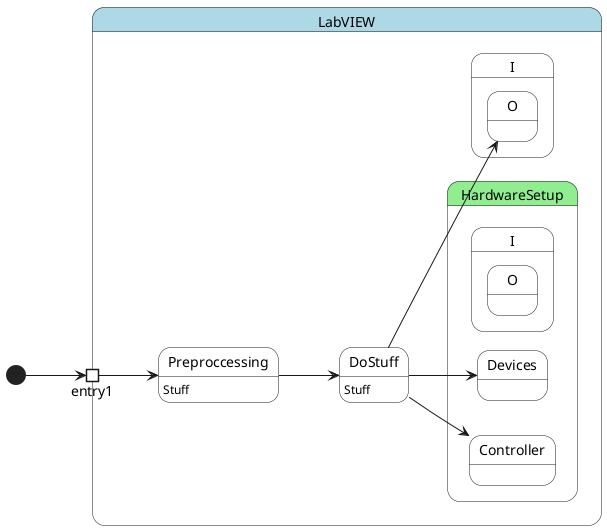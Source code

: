 @startuml stateM
left to right direction
skinparam state {
  BackgroundColor white
'   BorderColor Gray
'   FontName Impact
}
state LabVIEW #lightblue {
    state entry1 <<inputPin>>
    state HardwareSetup #LightGreen {
       state I.O
        I.O -[hidden]> Controller
        Controller -[hidden]> Devices
    }
    state Preproccessing : Stuff
    state DoStuff : Stuff
    entry1 --> Preproccessing
    Preproccessing --> DoStuff
    DoStuff --> I.O
    DoStuff --> Controller
    DoStuff --> Devices
}
[*] --> entry1

@enduml
